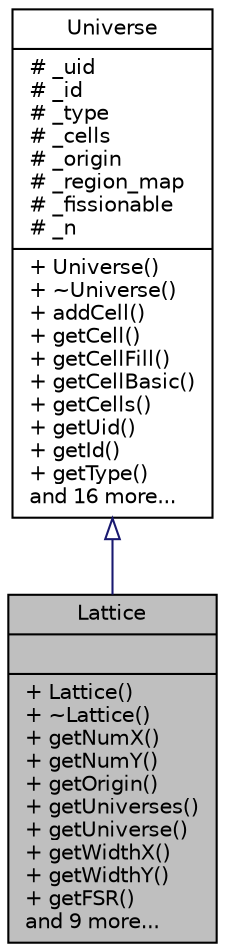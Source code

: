 digraph "Lattice"
{
  edge [fontname="Helvetica",fontsize="10",labelfontname="Helvetica",labelfontsize="10"];
  node [fontname="Helvetica",fontsize="10",shape=record];
  Node1 [label="{Lattice\n||+ Lattice()\l+ ~Lattice()\l+ getNumX()\l+ getNumY()\l+ getOrigin()\l+ getUniverses()\l+ getUniverse()\l+ getWidthX()\l+ getWidthY()\l+ getFSR()\land 9 more...\l}",height=0.2,width=0.4,color="black", fillcolor="grey75", style="filled" fontcolor="black"];
  Node2 -> Node1 [dir="back",color="midnightblue",fontsize="10",style="solid",arrowtail="onormal",fontname="Helvetica"];
  Node2 [label="{Universe\n|# _uid\l# _id\l# _type\l# _cells\l# _origin\l# _region_map\l# _fissionable\l# _n\l|+ Universe()\l+ ~Universe()\l+ addCell()\l+ getCell()\l+ getCellFill()\l+ getCellBasic()\l+ getCells()\l+ getUid()\l+ getId()\l+ getType()\land 16 more...\l}",height=0.2,width=0.4,color="black", fillcolor="white", style="filled",URL="$classUniverse.html",tooltip="A Universe represents an unbounded space in the 2D xy-plane."];
}
